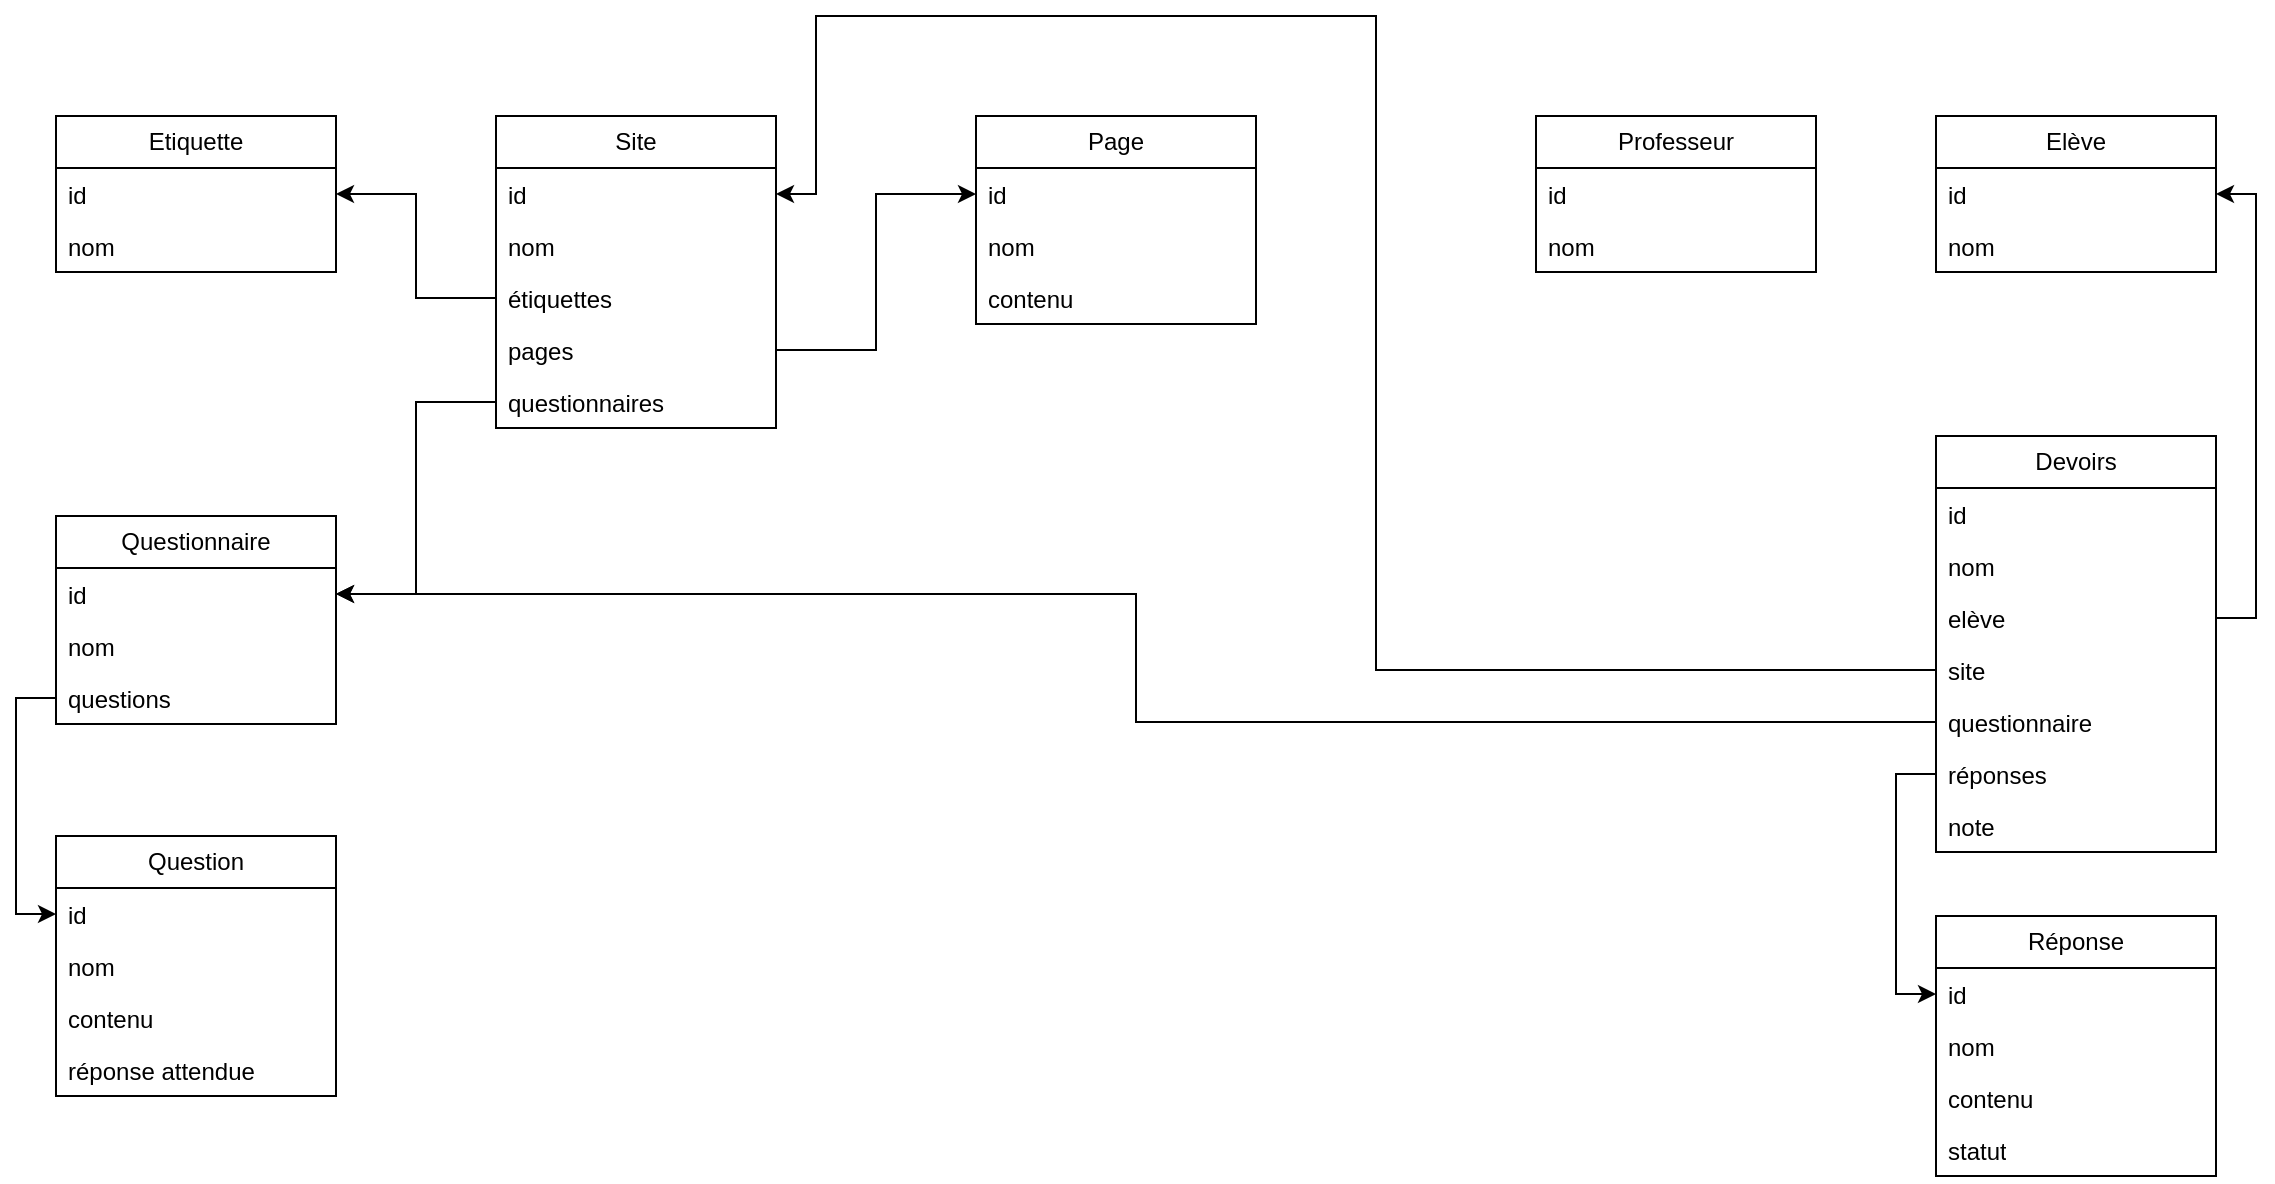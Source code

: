 <mxfile version="26.0.16" pages="3">
  <diagram name="Modèle de données" id="HqA6myC3n1L5YmAwBFTP">
    <mxGraphModel dx="1962" dy="909" grid="1" gridSize="10" guides="1" tooltips="1" connect="1" arrows="1" fold="1" page="0" pageScale="1" pageWidth="827" pageHeight="1169" math="0" shadow="0">
      <root>
        <mxCell id="0" />
        <mxCell id="1" parent="0" />
        <mxCell id="qZTSqroUG3JgHwCEH3e9-13" value="Site" style="swimlane;fontStyle=0;childLayout=stackLayout;horizontal=1;startSize=26;fillColor=none;horizontalStack=0;resizeParent=1;resizeParentMax=0;resizeLast=0;collapsible=1;marginBottom=0;whiteSpace=wrap;html=1;" vertex="1" parent="1">
          <mxGeometry x="40" y="80" width="140" height="156" as="geometry" />
        </mxCell>
        <mxCell id="qZTSqroUG3JgHwCEH3e9-14" value="id" style="text;strokeColor=none;fillColor=none;align=left;verticalAlign=top;spacingLeft=4;spacingRight=4;overflow=hidden;rotatable=0;points=[[0,0.5],[1,0.5]];portConstraint=eastwest;whiteSpace=wrap;html=1;" vertex="1" parent="qZTSqroUG3JgHwCEH3e9-13">
          <mxGeometry y="26" width="140" height="26" as="geometry" />
        </mxCell>
        <mxCell id="qZTSqroUG3JgHwCEH3e9-15" value="nom" style="text;strokeColor=none;fillColor=none;align=left;verticalAlign=top;spacingLeft=4;spacingRight=4;overflow=hidden;rotatable=0;points=[[0,0.5],[1,0.5]];portConstraint=eastwest;whiteSpace=wrap;html=1;" vertex="1" parent="qZTSqroUG3JgHwCEH3e9-13">
          <mxGeometry y="52" width="140" height="26" as="geometry" />
        </mxCell>
        <mxCell id="qZTSqroUG3JgHwCEH3e9-16" value="étiquettes" style="text;strokeColor=none;fillColor=none;align=left;verticalAlign=top;spacingLeft=4;spacingRight=4;overflow=hidden;rotatable=0;points=[[0,0.5],[1,0.5]];portConstraint=eastwest;whiteSpace=wrap;html=1;" vertex="1" parent="qZTSqroUG3JgHwCEH3e9-13">
          <mxGeometry y="78" width="140" height="26" as="geometry" />
        </mxCell>
        <mxCell id="qZTSqroUG3JgHwCEH3e9-28" value="pages" style="text;strokeColor=none;fillColor=none;align=left;verticalAlign=top;spacingLeft=4;spacingRight=4;overflow=hidden;rotatable=0;points=[[0,0.5],[1,0.5]];portConstraint=eastwest;whiteSpace=wrap;html=1;" vertex="1" parent="qZTSqroUG3JgHwCEH3e9-13">
          <mxGeometry y="104" width="140" height="26" as="geometry" />
        </mxCell>
        <mxCell id="qZTSqroUG3JgHwCEH3e9-32" value="questionnaires" style="text;strokeColor=none;fillColor=none;align=left;verticalAlign=top;spacingLeft=4;spacingRight=4;overflow=hidden;rotatable=0;points=[[0,0.5],[1,0.5]];portConstraint=eastwest;whiteSpace=wrap;html=1;" vertex="1" parent="qZTSqroUG3JgHwCEH3e9-13">
          <mxGeometry y="130" width="140" height="26" as="geometry" />
        </mxCell>
        <mxCell id="qZTSqroUG3JgHwCEH3e9-17" value="Questionnaire" style="swimlane;fontStyle=0;childLayout=stackLayout;horizontal=1;startSize=26;fillColor=none;horizontalStack=0;resizeParent=1;resizeParentMax=0;resizeLast=0;collapsible=1;marginBottom=0;whiteSpace=wrap;html=1;" vertex="1" parent="1">
          <mxGeometry x="-180" y="280" width="140" height="104" as="geometry" />
        </mxCell>
        <mxCell id="qZTSqroUG3JgHwCEH3e9-18" value="id" style="text;strokeColor=none;fillColor=none;align=left;verticalAlign=top;spacingLeft=4;spacingRight=4;overflow=hidden;rotatable=0;points=[[0,0.5],[1,0.5]];portConstraint=eastwest;whiteSpace=wrap;html=1;" vertex="1" parent="qZTSqroUG3JgHwCEH3e9-17">
          <mxGeometry y="26" width="140" height="26" as="geometry" />
        </mxCell>
        <mxCell id="qZTSqroUG3JgHwCEH3e9-19" value="nom" style="text;strokeColor=none;fillColor=none;align=left;verticalAlign=top;spacingLeft=4;spacingRight=4;overflow=hidden;rotatable=0;points=[[0,0.5],[1,0.5]];portConstraint=eastwest;whiteSpace=wrap;html=1;" vertex="1" parent="qZTSqroUG3JgHwCEH3e9-17">
          <mxGeometry y="52" width="140" height="26" as="geometry" />
        </mxCell>
        <mxCell id="qZTSqroUG3JgHwCEH3e9-34" value="questions" style="text;strokeColor=none;fillColor=none;align=left;verticalAlign=top;spacingLeft=4;spacingRight=4;overflow=hidden;rotatable=0;points=[[0,0.5],[1,0.5]];portConstraint=eastwest;whiteSpace=wrap;html=1;" vertex="1" parent="qZTSqroUG3JgHwCEH3e9-17">
          <mxGeometry y="78" width="140" height="26" as="geometry" />
        </mxCell>
        <mxCell id="qZTSqroUG3JgHwCEH3e9-21" value="Etiquette" style="swimlane;fontStyle=0;childLayout=stackLayout;horizontal=1;startSize=26;fillColor=none;horizontalStack=0;resizeParent=1;resizeParentMax=0;resizeLast=0;collapsible=1;marginBottom=0;whiteSpace=wrap;html=1;" vertex="1" parent="1">
          <mxGeometry x="-180" y="80" width="140" height="78" as="geometry" />
        </mxCell>
        <mxCell id="qZTSqroUG3JgHwCEH3e9-22" value="id" style="text;strokeColor=none;fillColor=none;align=left;verticalAlign=top;spacingLeft=4;spacingRight=4;overflow=hidden;rotatable=0;points=[[0,0.5],[1,0.5]];portConstraint=eastwest;whiteSpace=wrap;html=1;" vertex="1" parent="qZTSqroUG3JgHwCEH3e9-21">
          <mxGeometry y="26" width="140" height="26" as="geometry" />
        </mxCell>
        <mxCell id="qZTSqroUG3JgHwCEH3e9-23" value="nom" style="text;strokeColor=none;fillColor=none;align=left;verticalAlign=top;spacingLeft=4;spacingRight=4;overflow=hidden;rotatable=0;points=[[0,0.5],[1,0.5]];portConstraint=eastwest;whiteSpace=wrap;html=1;" vertex="1" parent="qZTSqroUG3JgHwCEH3e9-21">
          <mxGeometry y="52" width="140" height="26" as="geometry" />
        </mxCell>
        <mxCell id="qZTSqroUG3JgHwCEH3e9-24" style="edgeStyle=orthogonalEdgeStyle;rounded=0;orthogonalLoop=1;jettySize=auto;html=1;entryX=1;entryY=0.5;entryDx=0;entryDy=0;" edge="1" parent="1" source="qZTSqroUG3JgHwCEH3e9-16" target="qZTSqroUG3JgHwCEH3e9-22">
          <mxGeometry relative="1" as="geometry" />
        </mxCell>
        <mxCell id="qZTSqroUG3JgHwCEH3e9-25" value="Page" style="swimlane;fontStyle=0;childLayout=stackLayout;horizontal=1;startSize=26;fillColor=none;horizontalStack=0;resizeParent=1;resizeParentMax=0;resizeLast=0;collapsible=1;marginBottom=0;whiteSpace=wrap;html=1;" vertex="1" parent="1">
          <mxGeometry x="280" y="80" width="140" height="104" as="geometry" />
        </mxCell>
        <mxCell id="qZTSqroUG3JgHwCEH3e9-26" value="id" style="text;strokeColor=none;fillColor=none;align=left;verticalAlign=top;spacingLeft=4;spacingRight=4;overflow=hidden;rotatable=0;points=[[0,0.5],[1,0.5]];portConstraint=eastwest;whiteSpace=wrap;html=1;" vertex="1" parent="qZTSqroUG3JgHwCEH3e9-25">
          <mxGeometry y="26" width="140" height="26" as="geometry" />
        </mxCell>
        <mxCell id="qZTSqroUG3JgHwCEH3e9-27" value="nom" style="text;strokeColor=none;fillColor=none;align=left;verticalAlign=top;spacingLeft=4;spacingRight=4;overflow=hidden;rotatable=0;points=[[0,0.5],[1,0.5]];portConstraint=eastwest;whiteSpace=wrap;html=1;" vertex="1" parent="qZTSqroUG3JgHwCEH3e9-25">
          <mxGeometry y="52" width="140" height="26" as="geometry" />
        </mxCell>
        <mxCell id="qZTSqroUG3JgHwCEH3e9-30" value="contenu" style="text;strokeColor=none;fillColor=none;align=left;verticalAlign=top;spacingLeft=4;spacingRight=4;overflow=hidden;rotatable=0;points=[[0,0.5],[1,0.5]];portConstraint=eastwest;whiteSpace=wrap;html=1;" vertex="1" parent="qZTSqroUG3JgHwCEH3e9-25">
          <mxGeometry y="78" width="140" height="26" as="geometry" />
        </mxCell>
        <mxCell id="qZTSqroUG3JgHwCEH3e9-29" style="edgeStyle=orthogonalEdgeStyle;rounded=0;orthogonalLoop=1;jettySize=auto;html=1;entryX=0;entryY=0.5;entryDx=0;entryDy=0;" edge="1" parent="1" source="qZTSqroUG3JgHwCEH3e9-28" target="qZTSqroUG3JgHwCEH3e9-26">
          <mxGeometry relative="1" as="geometry" />
        </mxCell>
        <mxCell id="qZTSqroUG3JgHwCEH3e9-33" style="edgeStyle=orthogonalEdgeStyle;rounded=0;orthogonalLoop=1;jettySize=auto;html=1;entryX=1;entryY=0.5;entryDx=0;entryDy=0;" edge="1" parent="1" source="qZTSqroUG3JgHwCEH3e9-32" target="qZTSqroUG3JgHwCEH3e9-18">
          <mxGeometry relative="1" as="geometry" />
        </mxCell>
        <mxCell id="qZTSqroUG3JgHwCEH3e9-37" value="Question" style="swimlane;fontStyle=0;childLayout=stackLayout;horizontal=1;startSize=26;fillColor=none;horizontalStack=0;resizeParent=1;resizeParentMax=0;resizeLast=0;collapsible=1;marginBottom=0;whiteSpace=wrap;html=1;" vertex="1" parent="1">
          <mxGeometry x="-180" y="440" width="140" height="130" as="geometry" />
        </mxCell>
        <mxCell id="qZTSqroUG3JgHwCEH3e9-38" value="id" style="text;strokeColor=none;fillColor=none;align=left;verticalAlign=top;spacingLeft=4;spacingRight=4;overflow=hidden;rotatable=0;points=[[0,0.5],[1,0.5]];portConstraint=eastwest;whiteSpace=wrap;html=1;" vertex="1" parent="qZTSqroUG3JgHwCEH3e9-37">
          <mxGeometry y="26" width="140" height="26" as="geometry" />
        </mxCell>
        <mxCell id="qZTSqroUG3JgHwCEH3e9-39" value="nom" style="text;strokeColor=none;fillColor=none;align=left;verticalAlign=top;spacingLeft=4;spacingRight=4;overflow=hidden;rotatable=0;points=[[0,0.5],[1,0.5]];portConstraint=eastwest;whiteSpace=wrap;html=1;" vertex="1" parent="qZTSqroUG3JgHwCEH3e9-37">
          <mxGeometry y="52" width="140" height="26" as="geometry" />
        </mxCell>
        <mxCell id="qZTSqroUG3JgHwCEH3e9-40" value="contenu" style="text;strokeColor=none;fillColor=none;align=left;verticalAlign=top;spacingLeft=4;spacingRight=4;overflow=hidden;rotatable=0;points=[[0,0.5],[1,0.5]];portConstraint=eastwest;whiteSpace=wrap;html=1;" vertex="1" parent="qZTSqroUG3JgHwCEH3e9-37">
          <mxGeometry y="78" width="140" height="26" as="geometry" />
        </mxCell>
        <mxCell id="qZTSqroUG3JgHwCEH3e9-41" value="réponse attendue" style="text;strokeColor=none;fillColor=none;align=left;verticalAlign=top;spacingLeft=4;spacingRight=4;overflow=hidden;rotatable=0;points=[[0,0.5],[1,0.5]];portConstraint=eastwest;whiteSpace=wrap;html=1;" vertex="1" parent="qZTSqroUG3JgHwCEH3e9-37">
          <mxGeometry y="104" width="140" height="26" as="geometry" />
        </mxCell>
        <mxCell id="qZTSqroUG3JgHwCEH3e9-42" style="edgeStyle=orthogonalEdgeStyle;rounded=0;orthogonalLoop=1;jettySize=auto;html=1;entryX=0;entryY=0.5;entryDx=0;entryDy=0;" edge="1" parent="1" source="qZTSqroUG3JgHwCEH3e9-34" target="qZTSqroUG3JgHwCEH3e9-38">
          <mxGeometry relative="1" as="geometry" />
        </mxCell>
        <mxCell id="qZTSqroUG3JgHwCEH3e9-43" value="Professeur" style="swimlane;fontStyle=0;childLayout=stackLayout;horizontal=1;startSize=26;fillColor=none;horizontalStack=0;resizeParent=1;resizeParentMax=0;resizeLast=0;collapsible=1;marginBottom=0;whiteSpace=wrap;html=1;" vertex="1" parent="1">
          <mxGeometry x="560" y="80" width="140" height="78" as="geometry" />
        </mxCell>
        <mxCell id="qZTSqroUG3JgHwCEH3e9-44" value="id" style="text;strokeColor=none;fillColor=none;align=left;verticalAlign=top;spacingLeft=4;spacingRight=4;overflow=hidden;rotatable=0;points=[[0,0.5],[1,0.5]];portConstraint=eastwest;whiteSpace=wrap;html=1;" vertex="1" parent="qZTSqroUG3JgHwCEH3e9-43">
          <mxGeometry y="26" width="140" height="26" as="geometry" />
        </mxCell>
        <mxCell id="qZTSqroUG3JgHwCEH3e9-45" value="nom" style="text;strokeColor=none;fillColor=none;align=left;verticalAlign=top;spacingLeft=4;spacingRight=4;overflow=hidden;rotatable=0;points=[[0,0.5],[1,0.5]];portConstraint=eastwest;whiteSpace=wrap;html=1;" vertex="1" parent="qZTSqroUG3JgHwCEH3e9-43">
          <mxGeometry y="52" width="140" height="26" as="geometry" />
        </mxCell>
        <mxCell id="qZTSqroUG3JgHwCEH3e9-46" value="Elève" style="swimlane;fontStyle=0;childLayout=stackLayout;horizontal=1;startSize=26;fillColor=none;horizontalStack=0;resizeParent=1;resizeParentMax=0;resizeLast=0;collapsible=1;marginBottom=0;whiteSpace=wrap;html=1;" vertex="1" parent="1">
          <mxGeometry x="760" y="80" width="140" height="78" as="geometry" />
        </mxCell>
        <mxCell id="qZTSqroUG3JgHwCEH3e9-47" value="id" style="text;strokeColor=none;fillColor=none;align=left;verticalAlign=top;spacingLeft=4;spacingRight=4;overflow=hidden;rotatable=0;points=[[0,0.5],[1,0.5]];portConstraint=eastwest;whiteSpace=wrap;html=1;" vertex="1" parent="qZTSqroUG3JgHwCEH3e9-46">
          <mxGeometry y="26" width="140" height="26" as="geometry" />
        </mxCell>
        <mxCell id="qZTSqroUG3JgHwCEH3e9-48" value="nom" style="text;strokeColor=none;fillColor=none;align=left;verticalAlign=top;spacingLeft=4;spacingRight=4;overflow=hidden;rotatable=0;points=[[0,0.5],[1,0.5]];portConstraint=eastwest;whiteSpace=wrap;html=1;" vertex="1" parent="qZTSqroUG3JgHwCEH3e9-46">
          <mxGeometry y="52" width="140" height="26" as="geometry" />
        </mxCell>
        <mxCell id="qZTSqroUG3JgHwCEH3e9-49" value="Devoirs" style="swimlane;fontStyle=0;childLayout=stackLayout;horizontal=1;startSize=26;fillColor=none;horizontalStack=0;resizeParent=1;resizeParentMax=0;resizeLast=0;collapsible=1;marginBottom=0;whiteSpace=wrap;html=1;" vertex="1" parent="1">
          <mxGeometry x="760" y="240" width="140" height="208" as="geometry" />
        </mxCell>
        <mxCell id="qZTSqroUG3JgHwCEH3e9-50" value="id" style="text;strokeColor=none;fillColor=none;align=left;verticalAlign=top;spacingLeft=4;spacingRight=4;overflow=hidden;rotatable=0;points=[[0,0.5],[1,0.5]];portConstraint=eastwest;whiteSpace=wrap;html=1;" vertex="1" parent="qZTSqroUG3JgHwCEH3e9-49">
          <mxGeometry y="26" width="140" height="26" as="geometry" />
        </mxCell>
        <mxCell id="qZTSqroUG3JgHwCEH3e9-51" value="nom" style="text;strokeColor=none;fillColor=none;align=left;verticalAlign=top;spacingLeft=4;spacingRight=4;overflow=hidden;rotatable=0;points=[[0,0.5],[1,0.5]];portConstraint=eastwest;whiteSpace=wrap;html=1;" vertex="1" parent="qZTSqroUG3JgHwCEH3e9-49">
          <mxGeometry y="52" width="140" height="26" as="geometry" />
        </mxCell>
        <mxCell id="qZTSqroUG3JgHwCEH3e9-54" value="elève" style="text;strokeColor=none;fillColor=none;align=left;verticalAlign=top;spacingLeft=4;spacingRight=4;overflow=hidden;rotatable=0;points=[[0,0.5],[1,0.5]];portConstraint=eastwest;whiteSpace=wrap;html=1;" vertex="1" parent="qZTSqroUG3JgHwCEH3e9-49">
          <mxGeometry y="78" width="140" height="26" as="geometry" />
        </mxCell>
        <mxCell id="qZTSqroUG3JgHwCEH3e9-52" value="site" style="text;strokeColor=none;fillColor=none;align=left;verticalAlign=top;spacingLeft=4;spacingRight=4;overflow=hidden;rotatable=0;points=[[0,0.5],[1,0.5]];portConstraint=eastwest;whiteSpace=wrap;html=1;" vertex="1" parent="qZTSqroUG3JgHwCEH3e9-49">
          <mxGeometry y="104" width="140" height="26" as="geometry" />
        </mxCell>
        <mxCell id="qZTSqroUG3JgHwCEH3e9-53" value="questionnaire" style="text;strokeColor=none;fillColor=none;align=left;verticalAlign=top;spacingLeft=4;spacingRight=4;overflow=hidden;rotatable=0;points=[[0,0.5],[1,0.5]];portConstraint=eastwest;whiteSpace=wrap;html=1;" vertex="1" parent="qZTSqroUG3JgHwCEH3e9-49">
          <mxGeometry y="130" width="140" height="26" as="geometry" />
        </mxCell>
        <mxCell id="qZTSqroUG3JgHwCEH3e9-59" value="réponses" style="text;strokeColor=none;fillColor=none;align=left;verticalAlign=top;spacingLeft=4;spacingRight=4;overflow=hidden;rotatable=0;points=[[0,0.5],[1,0.5]];portConstraint=eastwest;whiteSpace=wrap;html=1;" vertex="1" parent="qZTSqroUG3JgHwCEH3e9-49">
          <mxGeometry y="156" width="140" height="26" as="geometry" />
        </mxCell>
        <mxCell id="qZTSqroUG3JgHwCEH3e9-66" value="note" style="text;strokeColor=none;fillColor=none;align=left;verticalAlign=top;spacingLeft=4;spacingRight=4;overflow=hidden;rotatable=0;points=[[0,0.5],[1,0.5]];portConstraint=eastwest;whiteSpace=wrap;html=1;" vertex="1" parent="qZTSqroUG3JgHwCEH3e9-49">
          <mxGeometry y="182" width="140" height="26" as="geometry" />
        </mxCell>
        <mxCell id="qZTSqroUG3JgHwCEH3e9-56" style="edgeStyle=orthogonalEdgeStyle;rounded=0;orthogonalLoop=1;jettySize=auto;html=1;entryX=1;entryY=0.5;entryDx=0;entryDy=0;" edge="1" parent="1" source="qZTSqroUG3JgHwCEH3e9-54" target="qZTSqroUG3JgHwCEH3e9-47">
          <mxGeometry relative="1" as="geometry">
            <Array as="points">
              <mxPoint x="920" y="331" />
              <mxPoint x="920" y="119" />
            </Array>
          </mxGeometry>
        </mxCell>
        <mxCell id="qZTSqroUG3JgHwCEH3e9-57" style="edgeStyle=orthogonalEdgeStyle;rounded=0;orthogonalLoop=1;jettySize=auto;html=1;entryX=1;entryY=0.5;entryDx=0;entryDy=0;" edge="1" parent="1" source="qZTSqroUG3JgHwCEH3e9-52" target="qZTSqroUG3JgHwCEH3e9-14">
          <mxGeometry relative="1" as="geometry">
            <Array as="points">
              <mxPoint x="480" y="357" />
              <mxPoint x="480" y="30" />
              <mxPoint x="200" y="30" />
              <mxPoint x="200" y="119" />
            </Array>
          </mxGeometry>
        </mxCell>
        <mxCell id="qZTSqroUG3JgHwCEH3e9-58" style="edgeStyle=orthogonalEdgeStyle;rounded=0;orthogonalLoop=1;jettySize=auto;html=1;entryX=1;entryY=0.5;entryDx=0;entryDy=0;" edge="1" parent="1" source="qZTSqroUG3JgHwCEH3e9-53" target="qZTSqroUG3JgHwCEH3e9-18">
          <mxGeometry relative="1" as="geometry" />
        </mxCell>
        <mxCell id="qZTSqroUG3JgHwCEH3e9-60" value="Réponse" style="swimlane;fontStyle=0;childLayout=stackLayout;horizontal=1;startSize=26;fillColor=none;horizontalStack=0;resizeParent=1;resizeParentMax=0;resizeLast=0;collapsible=1;marginBottom=0;whiteSpace=wrap;html=1;" vertex="1" parent="1">
          <mxGeometry x="760" y="480" width="140" height="130" as="geometry" />
        </mxCell>
        <mxCell id="qZTSqroUG3JgHwCEH3e9-61" value="id" style="text;strokeColor=none;fillColor=none;align=left;verticalAlign=top;spacingLeft=4;spacingRight=4;overflow=hidden;rotatable=0;points=[[0,0.5],[1,0.5]];portConstraint=eastwest;whiteSpace=wrap;html=1;" vertex="1" parent="qZTSqroUG3JgHwCEH3e9-60">
          <mxGeometry y="26" width="140" height="26" as="geometry" />
        </mxCell>
        <mxCell id="qZTSqroUG3JgHwCEH3e9-62" value="nom" style="text;strokeColor=none;fillColor=none;align=left;verticalAlign=top;spacingLeft=4;spacingRight=4;overflow=hidden;rotatable=0;points=[[0,0.5],[1,0.5]];portConstraint=eastwest;whiteSpace=wrap;html=1;" vertex="1" parent="qZTSqroUG3JgHwCEH3e9-60">
          <mxGeometry y="52" width="140" height="26" as="geometry" />
        </mxCell>
        <mxCell id="qZTSqroUG3JgHwCEH3e9-63" value="contenu" style="text;strokeColor=none;fillColor=none;align=left;verticalAlign=top;spacingLeft=4;spacingRight=4;overflow=hidden;rotatable=0;points=[[0,0.5],[1,0.5]];portConstraint=eastwest;whiteSpace=wrap;html=1;" vertex="1" parent="qZTSqroUG3JgHwCEH3e9-60">
          <mxGeometry y="78" width="140" height="26" as="geometry" />
        </mxCell>
        <mxCell id="qZTSqroUG3JgHwCEH3e9-64" value="statut" style="text;strokeColor=none;fillColor=none;align=left;verticalAlign=top;spacingLeft=4;spacingRight=4;overflow=hidden;rotatable=0;points=[[0,0.5],[1,0.5]];portConstraint=eastwest;whiteSpace=wrap;html=1;" vertex="1" parent="qZTSqroUG3JgHwCEH3e9-60">
          <mxGeometry y="104" width="140" height="26" as="geometry" />
        </mxCell>
        <mxCell id="qZTSqroUG3JgHwCEH3e9-65" style="edgeStyle=orthogonalEdgeStyle;rounded=0;orthogonalLoop=1;jettySize=auto;html=1;entryX=0;entryY=0.5;entryDx=0;entryDy=0;" edge="1" parent="1" source="qZTSqroUG3JgHwCEH3e9-59" target="qZTSqroUG3JgHwCEH3e9-61">
          <mxGeometry relative="1" as="geometry" />
        </mxCell>
      </root>
    </mxGraphModel>
  </diagram>
  <diagram name="Architecture Technique" id="Azys-Ci21MoHM2XoFIzb">
    <mxGraphModel dx="1562" dy="909" grid="1" gridSize="10" guides="1" tooltips="1" connect="1" arrows="1" fold="1" page="0" pageScale="1" pageWidth="827" pageHeight="1169" math="0" shadow="0">
      <root>
        <mxCell id="p2KIlXavYUIcZWfjifK_-0" />
        <mxCell id="p2KIlXavYUIcZWfjifK_-1" parent="p2KIlXavYUIcZWfjifK_-0" />
      </root>
    </mxGraphModel>
  </diagram>
  <diagram id="FFTxLJwH8m4X5uhskZ76" name="Architecture Applicative">
    <mxGraphModel dx="1562" dy="909" grid="1" gridSize="10" guides="1" tooltips="1" connect="1" arrows="1" fold="1" page="0" pageScale="1" pageWidth="827" pageHeight="1169" math="0" shadow="0">
      <root>
        <mxCell id="0" />
        <mxCell id="1" parent="0" />
      </root>
    </mxGraphModel>
  </diagram>
</mxfile>
